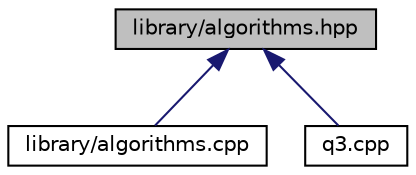 digraph "library/algorithms.hpp"
{
  edge [fontname="Helvetica",fontsize="10",labelfontname="Helvetica",labelfontsize="10"];
  node [fontname="Helvetica",fontsize="10",shape=record];
  Node19 [label="library/algorithms.hpp",height=0.2,width=0.4,color="black", fillcolor="grey75", style="filled", fontcolor="black"];
  Node19 -> Node20 [dir="back",color="midnightblue",fontsize="10",style="solid",fontname="Helvetica"];
  Node20 [label="library/algorithms.cpp",height=0.2,width=0.4,color="black", fillcolor="white", style="filled",URL="$algorithms_8cpp.html"];
  Node19 -> Node21 [dir="back",color="midnightblue",fontsize="10",style="solid",fontname="Helvetica"];
  Node21 [label="q3.cpp",height=0.2,width=0.4,color="black", fillcolor="white", style="filled",URL="$q3_8cpp.html"];
}
